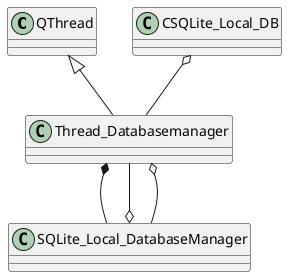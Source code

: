 @startuml


QThread <|-- Thread_Databasemanager

Thread_Databasemanager *-- SQLite_Local_DatabaseManager
SQLite_Local_DatabaseManager o-- Thread_Databasemanager

CSQLite_Local_DB o-- Thread_Databasemanager

Thread_Databasemanager  o-- SQLite_Local_DatabaseManager

@enduml
